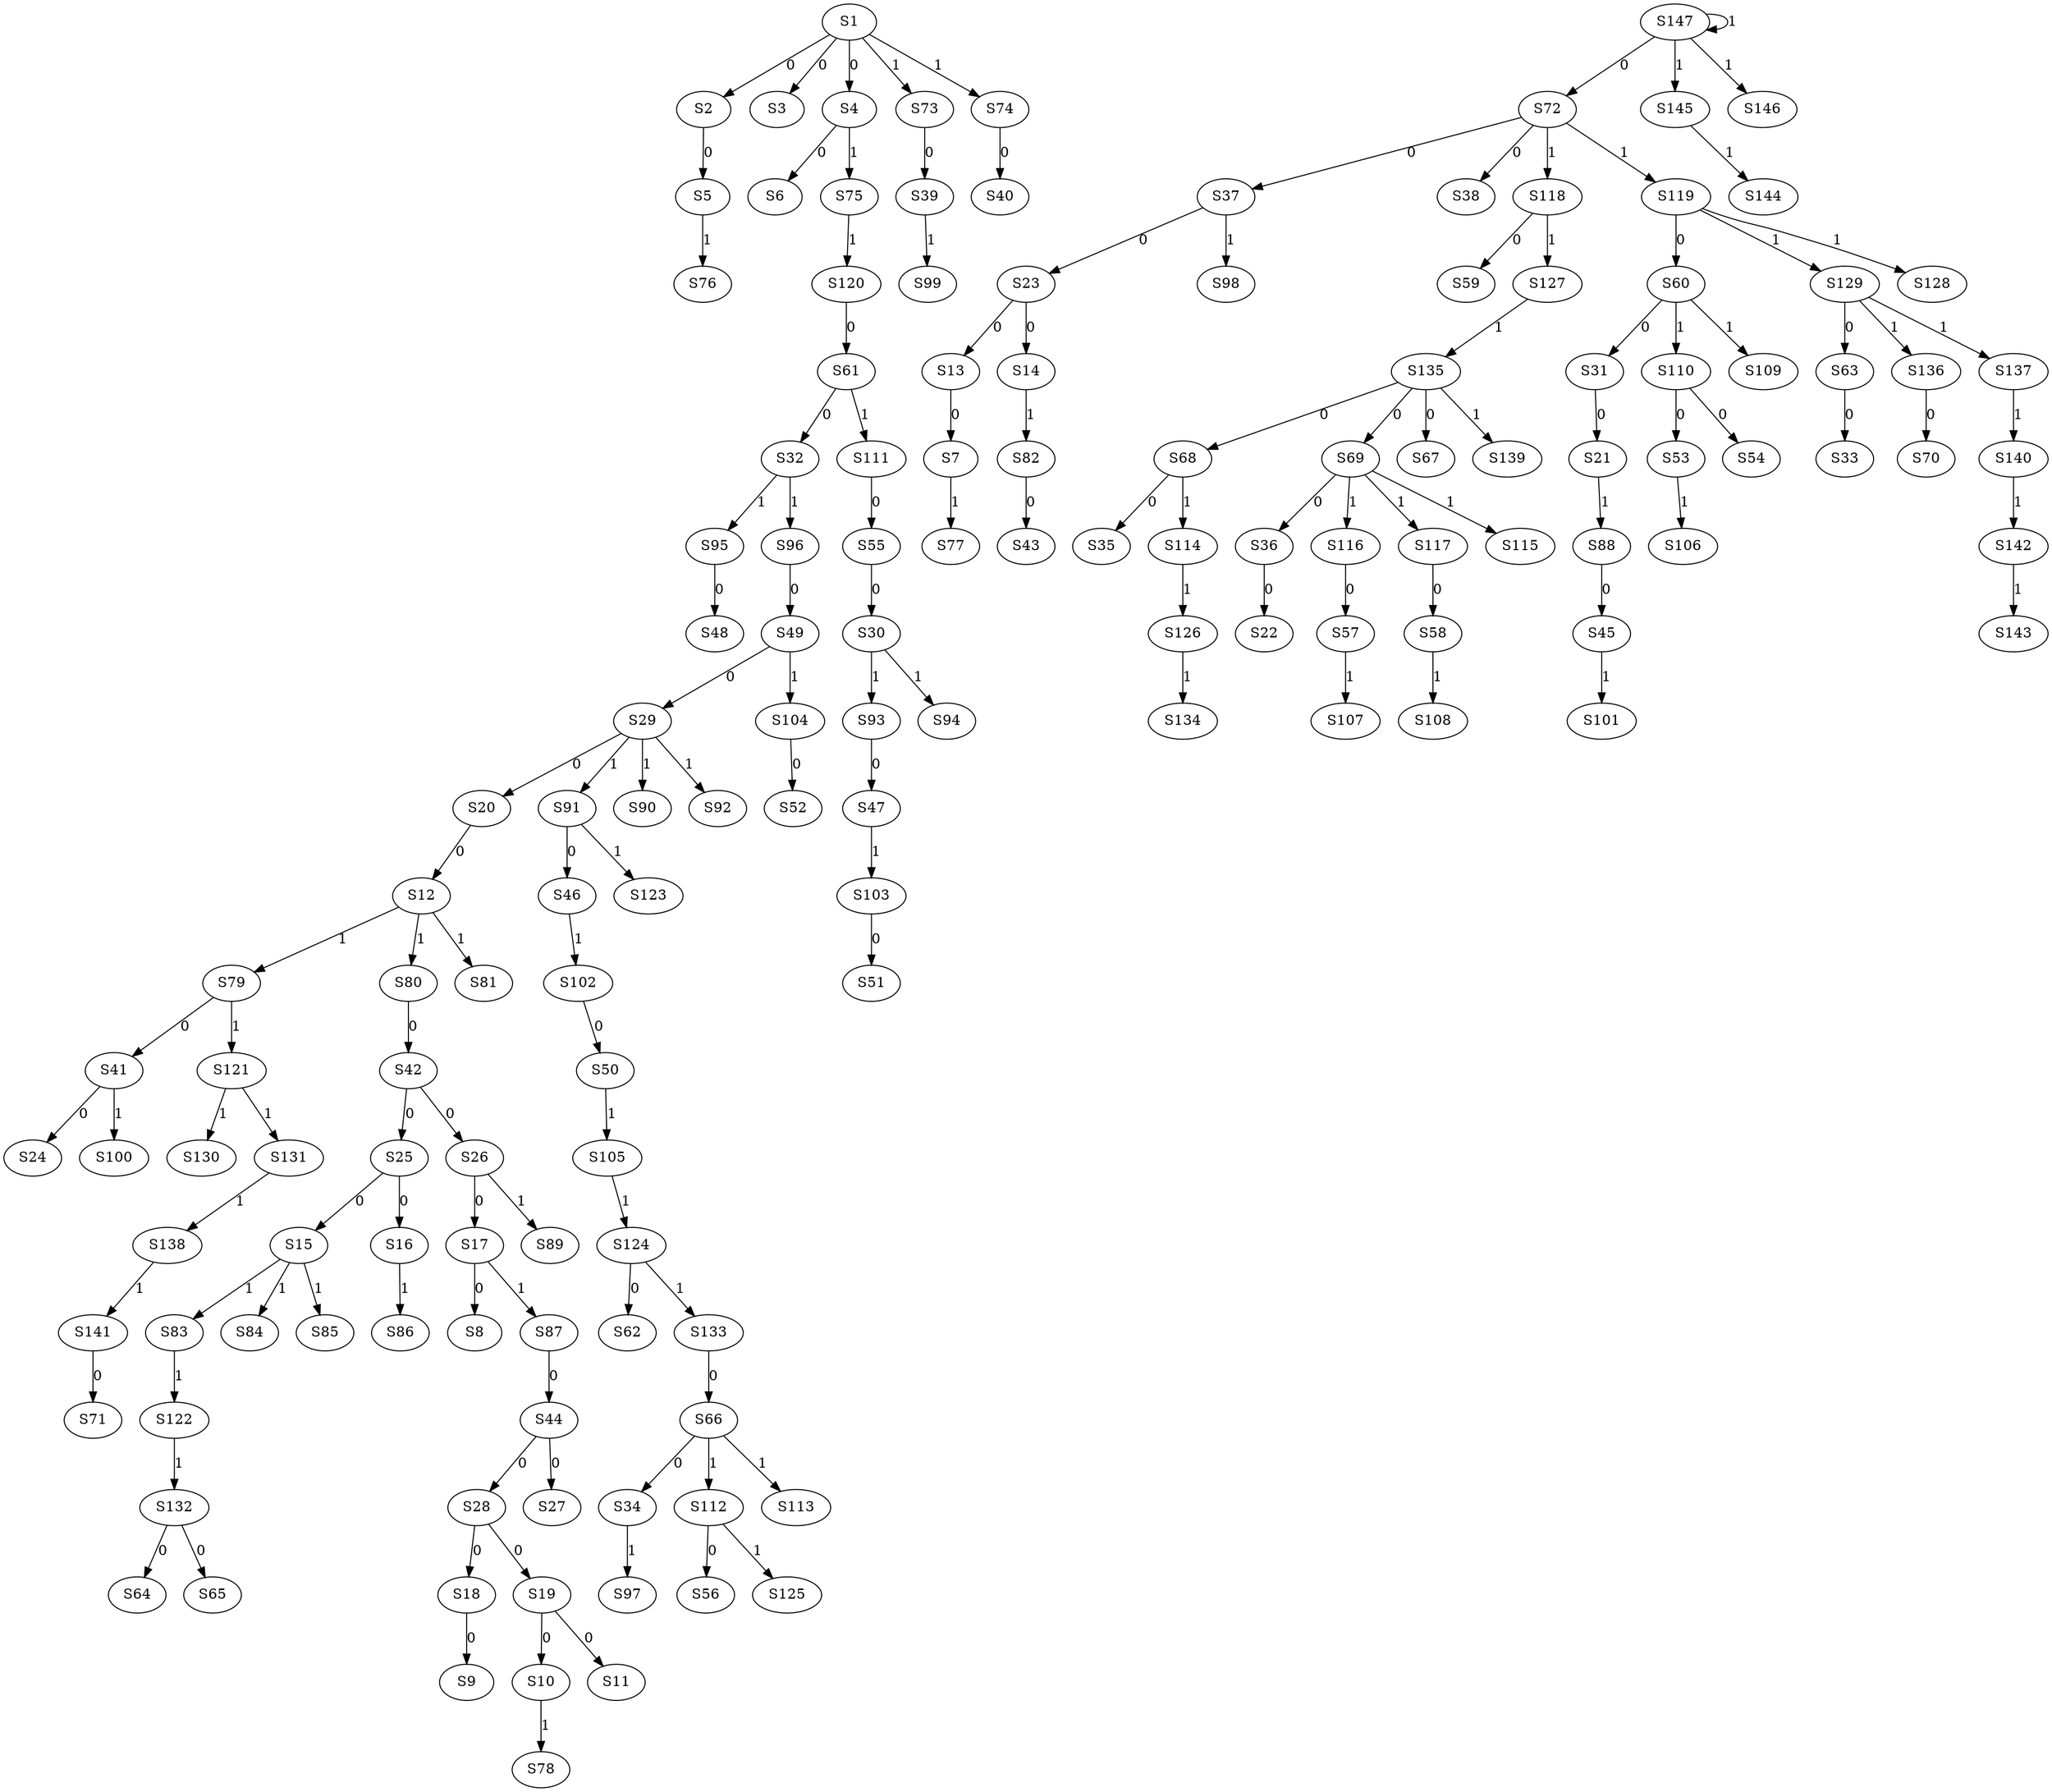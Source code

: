 strict digraph {
	S1 -> S2 [ label = 0 ];
	S1 -> S3 [ label = 0 ];
	S1 -> S4 [ label = 0 ];
	S2 -> S5 [ label = 0 ];
	S4 -> S6 [ label = 0 ];
	S13 -> S7 [ label = 0 ];
	S17 -> S8 [ label = 0 ];
	S18 -> S9 [ label = 0 ];
	S19 -> S10 [ label = 0 ];
	S19 -> S11 [ label = 0 ];
	S20 -> S12 [ label = 0 ];
	S23 -> S13 [ label = 0 ];
	S23 -> S14 [ label = 0 ];
	S25 -> S15 [ label = 0 ];
	S25 -> S16 [ label = 0 ];
	S26 -> S17 [ label = 0 ];
	S28 -> S18 [ label = 0 ];
	S28 -> S19 [ label = 0 ];
	S29 -> S20 [ label = 0 ];
	S31 -> S21 [ label = 0 ];
	S36 -> S22 [ label = 0 ];
	S37 -> S23 [ label = 0 ];
	S41 -> S24 [ label = 0 ];
	S42 -> S25 [ label = 0 ];
	S42 -> S26 [ label = 0 ];
	S44 -> S27 [ label = 0 ];
	S44 -> S28 [ label = 0 ];
	S49 -> S29 [ label = 0 ];
	S55 -> S30 [ label = 0 ];
	S60 -> S31 [ label = 0 ];
	S61 -> S32 [ label = 0 ];
	S63 -> S33 [ label = 0 ];
	S66 -> S34 [ label = 0 ];
	S68 -> S35 [ label = 0 ];
	S69 -> S36 [ label = 0 ];
	S72 -> S37 [ label = 0 ];
	S72 -> S38 [ label = 0 ];
	S73 -> S39 [ label = 0 ];
	S74 -> S40 [ label = 0 ];
	S79 -> S41 [ label = 0 ];
	S80 -> S42 [ label = 0 ];
	S82 -> S43 [ label = 0 ];
	S87 -> S44 [ label = 0 ];
	S88 -> S45 [ label = 0 ];
	S91 -> S46 [ label = 0 ];
	S93 -> S47 [ label = 0 ];
	S95 -> S48 [ label = 0 ];
	S96 -> S49 [ label = 0 ];
	S102 -> S50 [ label = 0 ];
	S103 -> S51 [ label = 0 ];
	S104 -> S52 [ label = 0 ];
	S110 -> S53 [ label = 0 ];
	S110 -> S54 [ label = 0 ];
	S111 -> S55 [ label = 0 ];
	S112 -> S56 [ label = 0 ];
	S116 -> S57 [ label = 0 ];
	S117 -> S58 [ label = 0 ];
	S118 -> S59 [ label = 0 ];
	S119 -> S60 [ label = 0 ];
	S120 -> S61 [ label = 0 ];
	S124 -> S62 [ label = 0 ];
	S129 -> S63 [ label = 0 ];
	S132 -> S64 [ label = 0 ];
	S132 -> S65 [ label = 0 ];
	S133 -> S66 [ label = 0 ];
	S135 -> S67 [ label = 0 ];
	S135 -> S68 [ label = 0 ];
	S135 -> S69 [ label = 0 ];
	S136 -> S70 [ label = 0 ];
	S141 -> S71 [ label = 0 ];
	S147 -> S72 [ label = 0 ];
	S1 -> S73 [ label = 1 ];
	S1 -> S74 [ label = 1 ];
	S4 -> S75 [ label = 1 ];
	S5 -> S76 [ label = 1 ];
	S7 -> S77 [ label = 1 ];
	S10 -> S78 [ label = 1 ];
	S12 -> S79 [ label = 1 ];
	S12 -> S80 [ label = 1 ];
	S12 -> S81 [ label = 1 ];
	S14 -> S82 [ label = 1 ];
	S15 -> S83 [ label = 1 ];
	S15 -> S84 [ label = 1 ];
	S15 -> S85 [ label = 1 ];
	S16 -> S86 [ label = 1 ];
	S17 -> S87 [ label = 1 ];
	S21 -> S88 [ label = 1 ];
	S26 -> S89 [ label = 1 ];
	S29 -> S90 [ label = 1 ];
	S29 -> S91 [ label = 1 ];
	S29 -> S92 [ label = 1 ];
	S30 -> S93 [ label = 1 ];
	S30 -> S94 [ label = 1 ];
	S32 -> S95 [ label = 1 ];
	S32 -> S96 [ label = 1 ];
	S34 -> S97 [ label = 1 ];
	S37 -> S98 [ label = 1 ];
	S39 -> S99 [ label = 1 ];
	S41 -> S100 [ label = 1 ];
	S45 -> S101 [ label = 1 ];
	S46 -> S102 [ label = 1 ];
	S47 -> S103 [ label = 1 ];
	S49 -> S104 [ label = 1 ];
	S50 -> S105 [ label = 1 ];
	S53 -> S106 [ label = 1 ];
	S57 -> S107 [ label = 1 ];
	S58 -> S108 [ label = 1 ];
	S60 -> S109 [ label = 1 ];
	S60 -> S110 [ label = 1 ];
	S61 -> S111 [ label = 1 ];
	S66 -> S112 [ label = 1 ];
	S66 -> S113 [ label = 1 ];
	S68 -> S114 [ label = 1 ];
	S69 -> S115 [ label = 1 ];
	S69 -> S116 [ label = 1 ];
	S69 -> S117 [ label = 1 ];
	S72 -> S118 [ label = 1 ];
	S72 -> S119 [ label = 1 ];
	S75 -> S120 [ label = 1 ];
	S79 -> S121 [ label = 1 ];
	S83 -> S122 [ label = 1 ];
	S91 -> S123 [ label = 1 ];
	S105 -> S124 [ label = 1 ];
	S112 -> S125 [ label = 1 ];
	S114 -> S126 [ label = 1 ];
	S118 -> S127 [ label = 1 ];
	S119 -> S128 [ label = 1 ];
	S119 -> S129 [ label = 1 ];
	S121 -> S130 [ label = 1 ];
	S121 -> S131 [ label = 1 ];
	S122 -> S132 [ label = 1 ];
	S124 -> S133 [ label = 1 ];
	S126 -> S134 [ label = 1 ];
	S127 -> S135 [ label = 1 ];
	S129 -> S136 [ label = 1 ];
	S129 -> S137 [ label = 1 ];
	S131 -> S138 [ label = 1 ];
	S135 -> S139 [ label = 1 ];
	S137 -> S140 [ label = 1 ];
	S138 -> S141 [ label = 1 ];
	S140 -> S142 [ label = 1 ];
	S142 -> S143 [ label = 1 ];
	S145 -> S144 [ label = 1 ];
	S147 -> S145 [ label = 1 ];
	S147 -> S146 [ label = 1 ];
	S147 -> S147 [ label = 1 ];
}